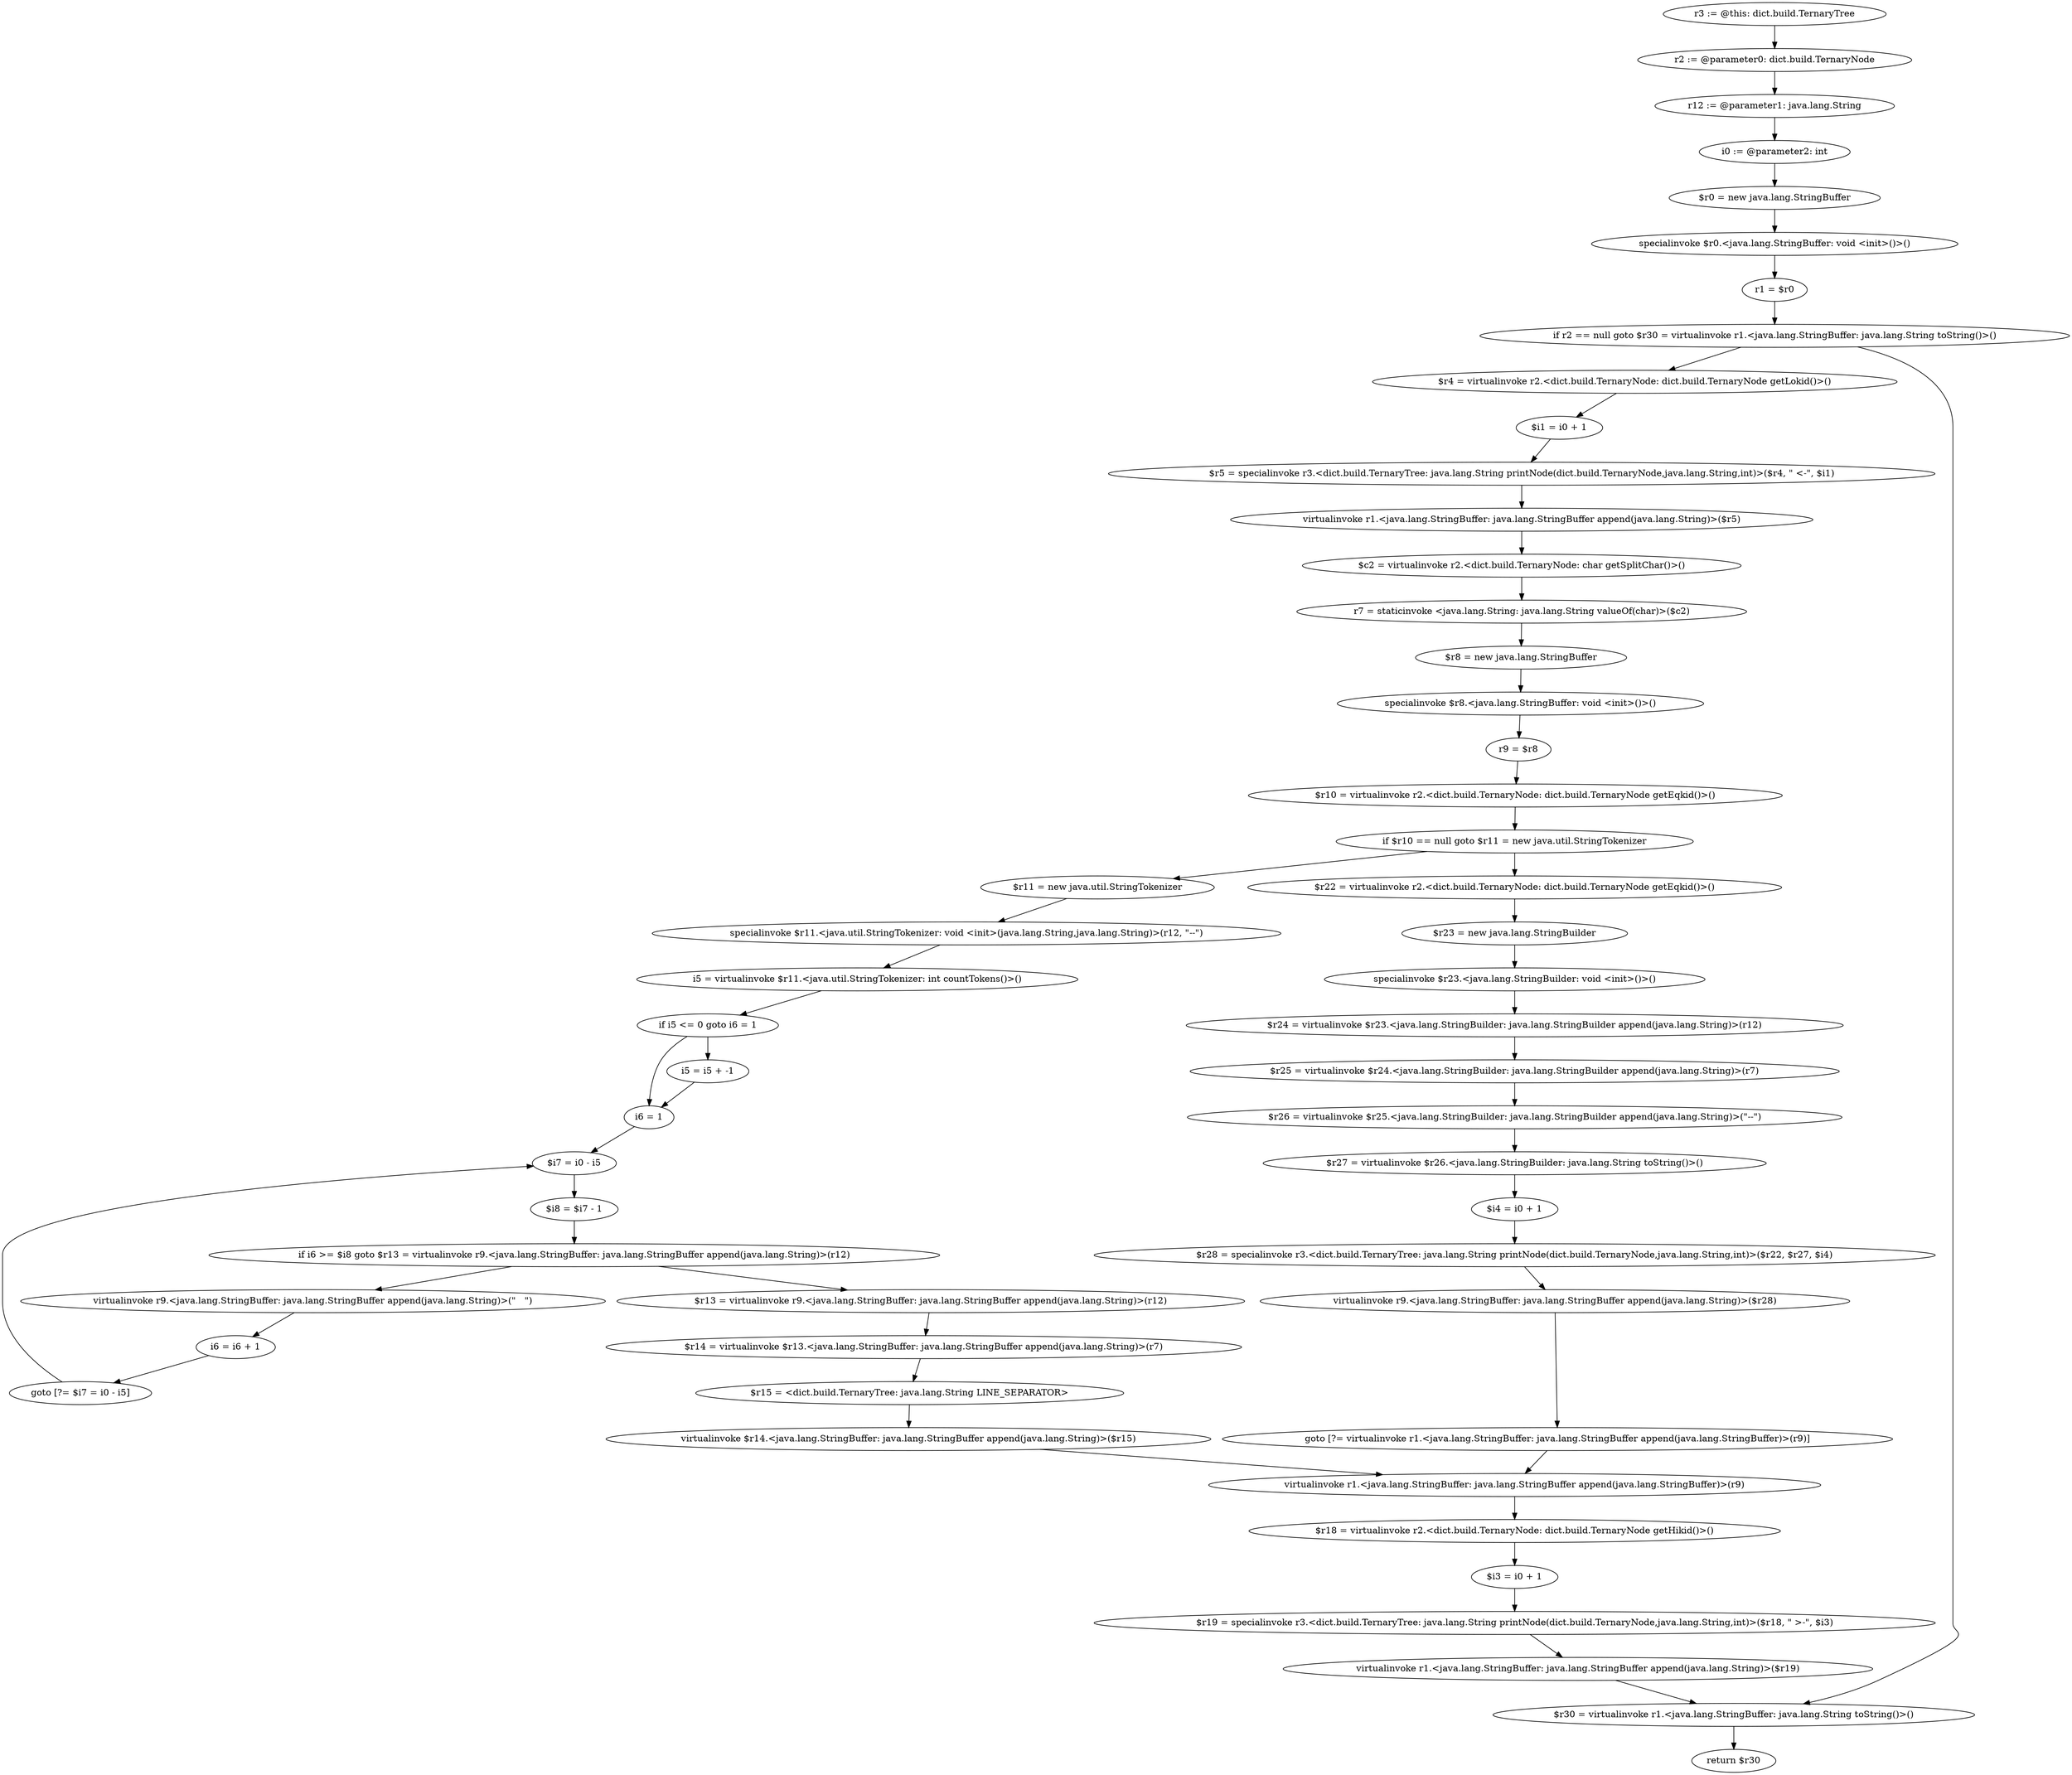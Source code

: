 digraph "unitGraph" {
    "r3 := @this: dict.build.TernaryTree"
    "r2 := @parameter0: dict.build.TernaryNode"
    "r12 := @parameter1: java.lang.String"
    "i0 := @parameter2: int"
    "$r0 = new java.lang.StringBuffer"
    "specialinvoke $r0.<java.lang.StringBuffer: void <init>()>()"
    "r1 = $r0"
    "if r2 == null goto $r30 = virtualinvoke r1.<java.lang.StringBuffer: java.lang.String toString()>()"
    "$r4 = virtualinvoke r2.<dict.build.TernaryNode: dict.build.TernaryNode getLokid()>()"
    "$i1 = i0 + 1"
    "$r5 = specialinvoke r3.<dict.build.TernaryTree: java.lang.String printNode(dict.build.TernaryNode,java.lang.String,int)>($r4, \" <-\", $i1)"
    "virtualinvoke r1.<java.lang.StringBuffer: java.lang.StringBuffer append(java.lang.String)>($r5)"
    "$c2 = virtualinvoke r2.<dict.build.TernaryNode: char getSplitChar()>()"
    "r7 = staticinvoke <java.lang.String: java.lang.String valueOf(char)>($c2)"
    "$r8 = new java.lang.StringBuffer"
    "specialinvoke $r8.<java.lang.StringBuffer: void <init>()>()"
    "r9 = $r8"
    "$r10 = virtualinvoke r2.<dict.build.TernaryNode: dict.build.TernaryNode getEqkid()>()"
    "if $r10 == null goto $r11 = new java.util.StringTokenizer"
    "$r22 = virtualinvoke r2.<dict.build.TernaryNode: dict.build.TernaryNode getEqkid()>()"
    "$r23 = new java.lang.StringBuilder"
    "specialinvoke $r23.<java.lang.StringBuilder: void <init>()>()"
    "$r24 = virtualinvoke $r23.<java.lang.StringBuilder: java.lang.StringBuilder append(java.lang.String)>(r12)"
    "$r25 = virtualinvoke $r24.<java.lang.StringBuilder: java.lang.StringBuilder append(java.lang.String)>(r7)"
    "$r26 = virtualinvoke $r25.<java.lang.StringBuilder: java.lang.StringBuilder append(java.lang.String)>(\"--\")"
    "$r27 = virtualinvoke $r26.<java.lang.StringBuilder: java.lang.String toString()>()"
    "$i4 = i0 + 1"
    "$r28 = specialinvoke r3.<dict.build.TernaryTree: java.lang.String printNode(dict.build.TernaryNode,java.lang.String,int)>($r22, $r27, $i4)"
    "virtualinvoke r9.<java.lang.StringBuffer: java.lang.StringBuffer append(java.lang.String)>($r28)"
    "goto [?= virtualinvoke r1.<java.lang.StringBuffer: java.lang.StringBuffer append(java.lang.StringBuffer)>(r9)]"
    "$r11 = new java.util.StringTokenizer"
    "specialinvoke $r11.<java.util.StringTokenizer: void <init>(java.lang.String,java.lang.String)>(r12, \"--\")"
    "i5 = virtualinvoke $r11.<java.util.StringTokenizer: int countTokens()>()"
    "if i5 <= 0 goto i6 = 1"
    "i5 = i5 + -1"
    "i6 = 1"
    "$i7 = i0 - i5"
    "$i8 = $i7 - 1"
    "if i6 >= $i8 goto $r13 = virtualinvoke r9.<java.lang.StringBuffer: java.lang.StringBuffer append(java.lang.String)>(r12)"
    "virtualinvoke r9.<java.lang.StringBuffer: java.lang.StringBuffer append(java.lang.String)>(\"   \")"
    "i6 = i6 + 1"
    "goto [?= $i7 = i0 - i5]"
    "$r13 = virtualinvoke r9.<java.lang.StringBuffer: java.lang.StringBuffer append(java.lang.String)>(r12)"
    "$r14 = virtualinvoke $r13.<java.lang.StringBuffer: java.lang.StringBuffer append(java.lang.String)>(r7)"
    "$r15 = <dict.build.TernaryTree: java.lang.String LINE_SEPARATOR>"
    "virtualinvoke $r14.<java.lang.StringBuffer: java.lang.StringBuffer append(java.lang.String)>($r15)"
    "virtualinvoke r1.<java.lang.StringBuffer: java.lang.StringBuffer append(java.lang.StringBuffer)>(r9)"
    "$r18 = virtualinvoke r2.<dict.build.TernaryNode: dict.build.TernaryNode getHikid()>()"
    "$i3 = i0 + 1"
    "$r19 = specialinvoke r3.<dict.build.TernaryTree: java.lang.String printNode(dict.build.TernaryNode,java.lang.String,int)>($r18, \" >-\", $i3)"
    "virtualinvoke r1.<java.lang.StringBuffer: java.lang.StringBuffer append(java.lang.String)>($r19)"
    "$r30 = virtualinvoke r1.<java.lang.StringBuffer: java.lang.String toString()>()"
    "return $r30"
    "r3 := @this: dict.build.TernaryTree"->"r2 := @parameter0: dict.build.TernaryNode";
    "r2 := @parameter0: dict.build.TernaryNode"->"r12 := @parameter1: java.lang.String";
    "r12 := @parameter1: java.lang.String"->"i0 := @parameter2: int";
    "i0 := @parameter2: int"->"$r0 = new java.lang.StringBuffer";
    "$r0 = new java.lang.StringBuffer"->"specialinvoke $r0.<java.lang.StringBuffer: void <init>()>()";
    "specialinvoke $r0.<java.lang.StringBuffer: void <init>()>()"->"r1 = $r0";
    "r1 = $r0"->"if r2 == null goto $r30 = virtualinvoke r1.<java.lang.StringBuffer: java.lang.String toString()>()";
    "if r2 == null goto $r30 = virtualinvoke r1.<java.lang.StringBuffer: java.lang.String toString()>()"->"$r4 = virtualinvoke r2.<dict.build.TernaryNode: dict.build.TernaryNode getLokid()>()";
    "if r2 == null goto $r30 = virtualinvoke r1.<java.lang.StringBuffer: java.lang.String toString()>()"->"$r30 = virtualinvoke r1.<java.lang.StringBuffer: java.lang.String toString()>()";
    "$r4 = virtualinvoke r2.<dict.build.TernaryNode: dict.build.TernaryNode getLokid()>()"->"$i1 = i0 + 1";
    "$i1 = i0 + 1"->"$r5 = specialinvoke r3.<dict.build.TernaryTree: java.lang.String printNode(dict.build.TernaryNode,java.lang.String,int)>($r4, \" <-\", $i1)";
    "$r5 = specialinvoke r3.<dict.build.TernaryTree: java.lang.String printNode(dict.build.TernaryNode,java.lang.String,int)>($r4, \" <-\", $i1)"->"virtualinvoke r1.<java.lang.StringBuffer: java.lang.StringBuffer append(java.lang.String)>($r5)";
    "virtualinvoke r1.<java.lang.StringBuffer: java.lang.StringBuffer append(java.lang.String)>($r5)"->"$c2 = virtualinvoke r2.<dict.build.TernaryNode: char getSplitChar()>()";
    "$c2 = virtualinvoke r2.<dict.build.TernaryNode: char getSplitChar()>()"->"r7 = staticinvoke <java.lang.String: java.lang.String valueOf(char)>($c2)";
    "r7 = staticinvoke <java.lang.String: java.lang.String valueOf(char)>($c2)"->"$r8 = new java.lang.StringBuffer";
    "$r8 = new java.lang.StringBuffer"->"specialinvoke $r8.<java.lang.StringBuffer: void <init>()>()";
    "specialinvoke $r8.<java.lang.StringBuffer: void <init>()>()"->"r9 = $r8";
    "r9 = $r8"->"$r10 = virtualinvoke r2.<dict.build.TernaryNode: dict.build.TernaryNode getEqkid()>()";
    "$r10 = virtualinvoke r2.<dict.build.TernaryNode: dict.build.TernaryNode getEqkid()>()"->"if $r10 == null goto $r11 = new java.util.StringTokenizer";
    "if $r10 == null goto $r11 = new java.util.StringTokenizer"->"$r22 = virtualinvoke r2.<dict.build.TernaryNode: dict.build.TernaryNode getEqkid()>()";
    "if $r10 == null goto $r11 = new java.util.StringTokenizer"->"$r11 = new java.util.StringTokenizer";
    "$r22 = virtualinvoke r2.<dict.build.TernaryNode: dict.build.TernaryNode getEqkid()>()"->"$r23 = new java.lang.StringBuilder";
    "$r23 = new java.lang.StringBuilder"->"specialinvoke $r23.<java.lang.StringBuilder: void <init>()>()";
    "specialinvoke $r23.<java.lang.StringBuilder: void <init>()>()"->"$r24 = virtualinvoke $r23.<java.lang.StringBuilder: java.lang.StringBuilder append(java.lang.String)>(r12)";
    "$r24 = virtualinvoke $r23.<java.lang.StringBuilder: java.lang.StringBuilder append(java.lang.String)>(r12)"->"$r25 = virtualinvoke $r24.<java.lang.StringBuilder: java.lang.StringBuilder append(java.lang.String)>(r7)";
    "$r25 = virtualinvoke $r24.<java.lang.StringBuilder: java.lang.StringBuilder append(java.lang.String)>(r7)"->"$r26 = virtualinvoke $r25.<java.lang.StringBuilder: java.lang.StringBuilder append(java.lang.String)>(\"--\")";
    "$r26 = virtualinvoke $r25.<java.lang.StringBuilder: java.lang.StringBuilder append(java.lang.String)>(\"--\")"->"$r27 = virtualinvoke $r26.<java.lang.StringBuilder: java.lang.String toString()>()";
    "$r27 = virtualinvoke $r26.<java.lang.StringBuilder: java.lang.String toString()>()"->"$i4 = i0 + 1";
    "$i4 = i0 + 1"->"$r28 = specialinvoke r3.<dict.build.TernaryTree: java.lang.String printNode(dict.build.TernaryNode,java.lang.String,int)>($r22, $r27, $i4)";
    "$r28 = specialinvoke r3.<dict.build.TernaryTree: java.lang.String printNode(dict.build.TernaryNode,java.lang.String,int)>($r22, $r27, $i4)"->"virtualinvoke r9.<java.lang.StringBuffer: java.lang.StringBuffer append(java.lang.String)>($r28)";
    "virtualinvoke r9.<java.lang.StringBuffer: java.lang.StringBuffer append(java.lang.String)>($r28)"->"goto [?= virtualinvoke r1.<java.lang.StringBuffer: java.lang.StringBuffer append(java.lang.StringBuffer)>(r9)]";
    "goto [?= virtualinvoke r1.<java.lang.StringBuffer: java.lang.StringBuffer append(java.lang.StringBuffer)>(r9)]"->"virtualinvoke r1.<java.lang.StringBuffer: java.lang.StringBuffer append(java.lang.StringBuffer)>(r9)";
    "$r11 = new java.util.StringTokenizer"->"specialinvoke $r11.<java.util.StringTokenizer: void <init>(java.lang.String,java.lang.String)>(r12, \"--\")";
    "specialinvoke $r11.<java.util.StringTokenizer: void <init>(java.lang.String,java.lang.String)>(r12, \"--\")"->"i5 = virtualinvoke $r11.<java.util.StringTokenizer: int countTokens()>()";
    "i5 = virtualinvoke $r11.<java.util.StringTokenizer: int countTokens()>()"->"if i5 <= 0 goto i6 = 1";
    "if i5 <= 0 goto i6 = 1"->"i5 = i5 + -1";
    "if i5 <= 0 goto i6 = 1"->"i6 = 1";
    "i5 = i5 + -1"->"i6 = 1";
    "i6 = 1"->"$i7 = i0 - i5";
    "$i7 = i0 - i5"->"$i8 = $i7 - 1";
    "$i8 = $i7 - 1"->"if i6 >= $i8 goto $r13 = virtualinvoke r9.<java.lang.StringBuffer: java.lang.StringBuffer append(java.lang.String)>(r12)";
    "if i6 >= $i8 goto $r13 = virtualinvoke r9.<java.lang.StringBuffer: java.lang.StringBuffer append(java.lang.String)>(r12)"->"virtualinvoke r9.<java.lang.StringBuffer: java.lang.StringBuffer append(java.lang.String)>(\"   \")";
    "if i6 >= $i8 goto $r13 = virtualinvoke r9.<java.lang.StringBuffer: java.lang.StringBuffer append(java.lang.String)>(r12)"->"$r13 = virtualinvoke r9.<java.lang.StringBuffer: java.lang.StringBuffer append(java.lang.String)>(r12)";
    "virtualinvoke r9.<java.lang.StringBuffer: java.lang.StringBuffer append(java.lang.String)>(\"   \")"->"i6 = i6 + 1";
    "i6 = i6 + 1"->"goto [?= $i7 = i0 - i5]";
    "goto [?= $i7 = i0 - i5]"->"$i7 = i0 - i5";
    "$r13 = virtualinvoke r9.<java.lang.StringBuffer: java.lang.StringBuffer append(java.lang.String)>(r12)"->"$r14 = virtualinvoke $r13.<java.lang.StringBuffer: java.lang.StringBuffer append(java.lang.String)>(r7)";
    "$r14 = virtualinvoke $r13.<java.lang.StringBuffer: java.lang.StringBuffer append(java.lang.String)>(r7)"->"$r15 = <dict.build.TernaryTree: java.lang.String LINE_SEPARATOR>";
    "$r15 = <dict.build.TernaryTree: java.lang.String LINE_SEPARATOR>"->"virtualinvoke $r14.<java.lang.StringBuffer: java.lang.StringBuffer append(java.lang.String)>($r15)";
    "virtualinvoke $r14.<java.lang.StringBuffer: java.lang.StringBuffer append(java.lang.String)>($r15)"->"virtualinvoke r1.<java.lang.StringBuffer: java.lang.StringBuffer append(java.lang.StringBuffer)>(r9)";
    "virtualinvoke r1.<java.lang.StringBuffer: java.lang.StringBuffer append(java.lang.StringBuffer)>(r9)"->"$r18 = virtualinvoke r2.<dict.build.TernaryNode: dict.build.TernaryNode getHikid()>()";
    "$r18 = virtualinvoke r2.<dict.build.TernaryNode: dict.build.TernaryNode getHikid()>()"->"$i3 = i0 + 1";
    "$i3 = i0 + 1"->"$r19 = specialinvoke r3.<dict.build.TernaryTree: java.lang.String printNode(dict.build.TernaryNode,java.lang.String,int)>($r18, \" >-\", $i3)";
    "$r19 = specialinvoke r3.<dict.build.TernaryTree: java.lang.String printNode(dict.build.TernaryNode,java.lang.String,int)>($r18, \" >-\", $i3)"->"virtualinvoke r1.<java.lang.StringBuffer: java.lang.StringBuffer append(java.lang.String)>($r19)";
    "virtualinvoke r1.<java.lang.StringBuffer: java.lang.StringBuffer append(java.lang.String)>($r19)"->"$r30 = virtualinvoke r1.<java.lang.StringBuffer: java.lang.String toString()>()";
    "$r30 = virtualinvoke r1.<java.lang.StringBuffer: java.lang.String toString()>()"->"return $r30";
}
